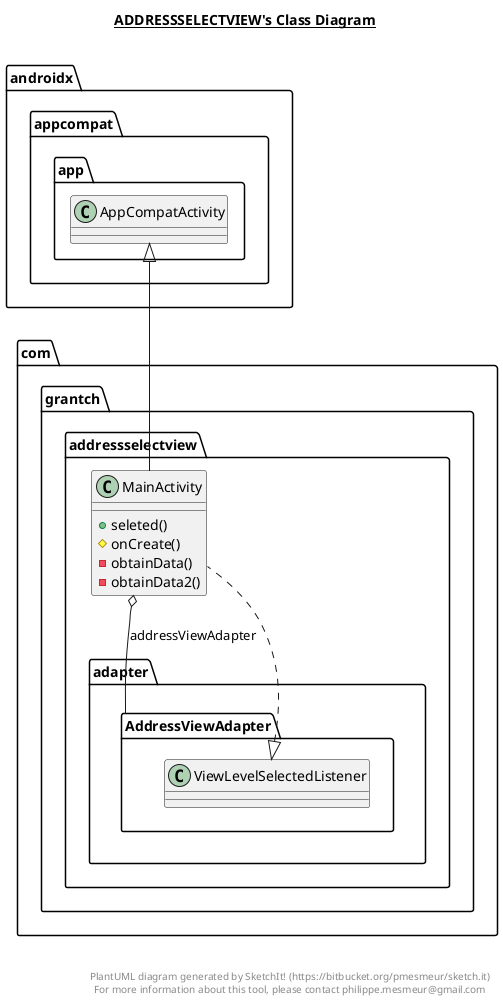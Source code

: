 @startuml

title __ADDRESSSELECTVIEW's Class Diagram__\n

  namespace com.grantch.addressselectview {
    class com.grantch.addressselectview.MainActivity {
        + seleted()
        # onCreate()
        - obtainData()
        - obtainData2()
    }
  }
  

  com.grantch.addressselectview.MainActivity .up.|> com.grantch.addressselectview.adapter.AddressViewAdapter.ViewLevelSelectedListener
  com.grantch.addressselectview.MainActivity -up-|> androidx.appcompat.app.AppCompatActivity
  com.grantch.addressselectview.MainActivity o-- com.grantch.addressselectview.adapter.AddressViewAdapter : addressViewAdapter


right footer


PlantUML diagram generated by SketchIt! (https://bitbucket.org/pmesmeur/sketch.it)
For more information about this tool, please contact philippe.mesmeur@gmail.com
endfooter

@enduml
